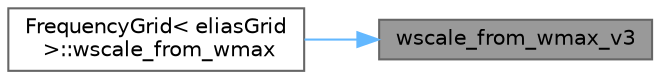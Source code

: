 digraph "wscale_from_wmax_v3"
{
 // INTERACTIVE_SVG=YES
 // LATEX_PDF_SIZE
  bgcolor="transparent";
  edge [fontname=Helvetica,fontsize=10,labelfontname=Helvetica,labelfontsize=10];
  node [fontname=Helvetica,fontsize=10,shape=box,height=0.2,width=0.4];
  rankdir="RL";
  Node1 [id="Node000001",label="wscale_from_wmax_v3",height=0.2,width=0.4,color="gray40", fillcolor="grey60", style="filled", fontcolor="black",tooltip=" "];
  Node1 -> Node2 [id="edge1_Node000001_Node000002",dir="back",color="steelblue1",style="solid",tooltip=" "];
  Node2 [id="Node000002",label="FrequencyGrid\< eliasGrid\l \>::wscale_from_wmax",height=0.2,width=0.4,color="grey40", fillcolor="white", style="filled",URL="$df/d83/classFrequencyGrid_3_01eliasGrid_01_4.html#a6db1aab70984a585d8a4a91c9c68c2da",tooltip=" "];
}

